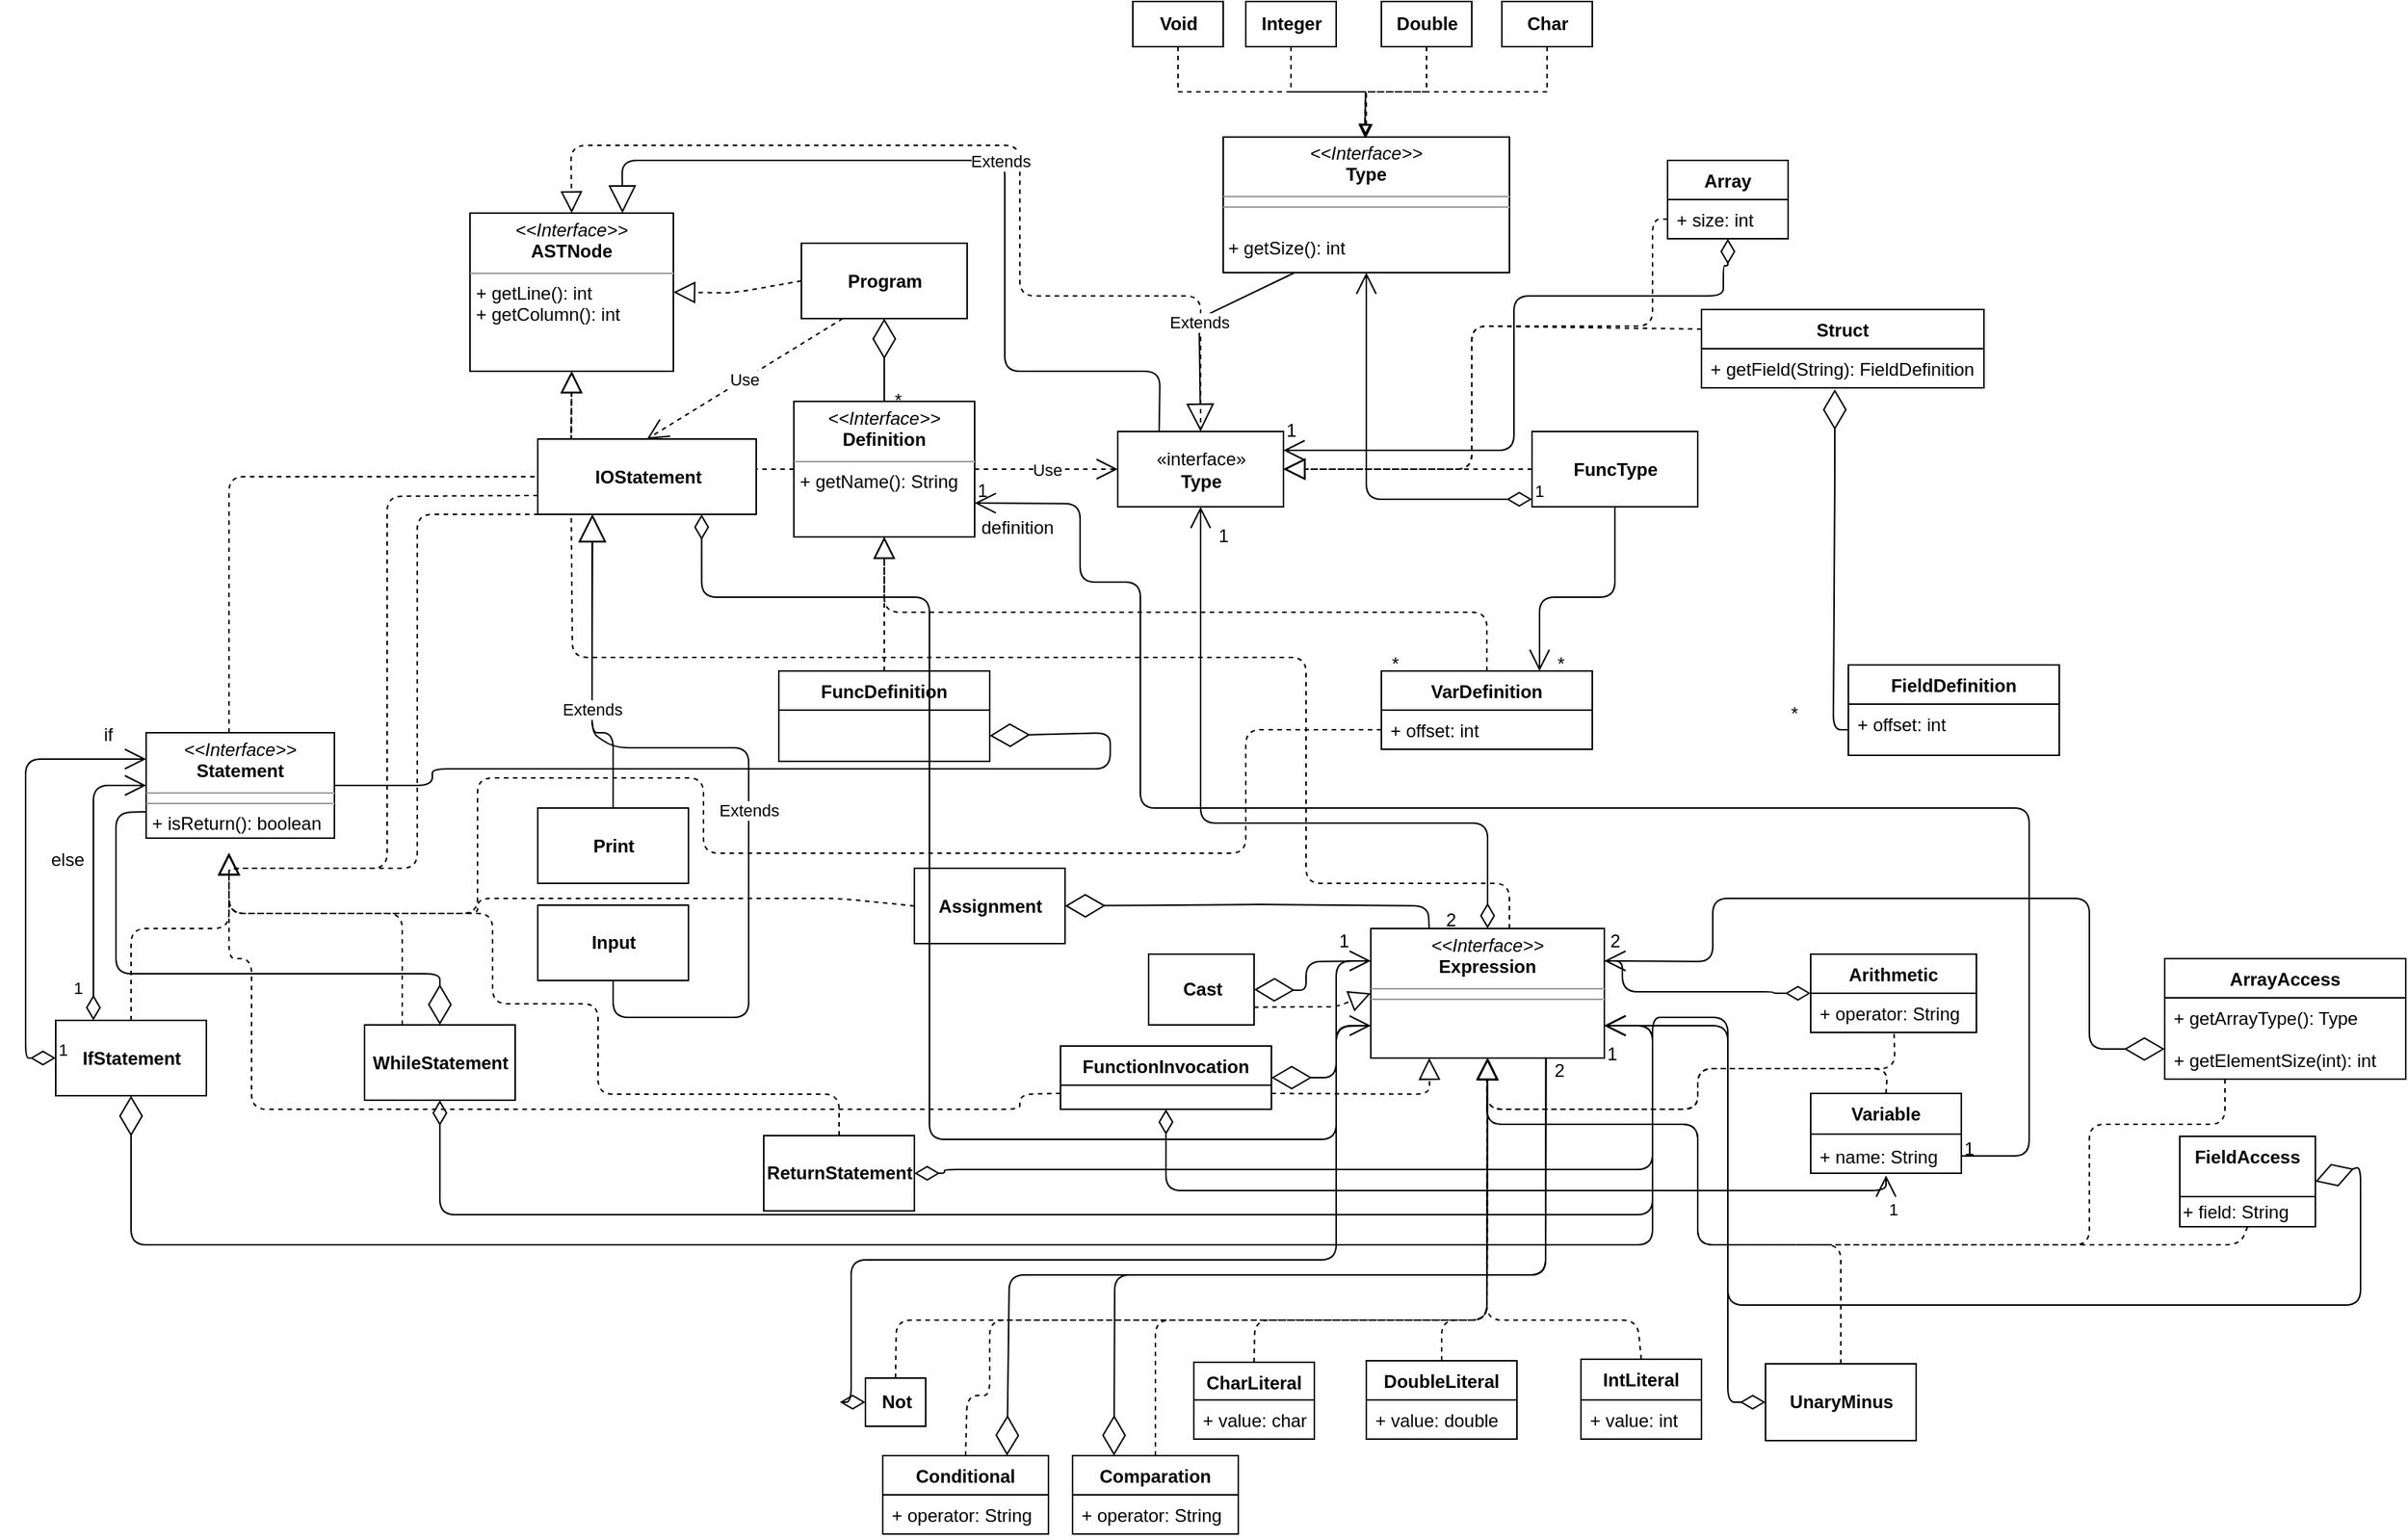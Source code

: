 <mxfile version="12.6.6"><diagram id="Mh1Ky1ZooZ2HCvxrqV67" name="Page-1"><mxGraphModel dx="1408" dy="731" grid="1" gridSize="10" guides="1" tooltips="1" connect="1" arrows="1" fold="1" page="1" pageScale="1" pageWidth="827" pageHeight="1169" math="0" shadow="0"><root><mxCell id="0"/><mxCell id="1" parent="0"/><mxCell id="AGBBlGZHGkGIEKwYeoeP-1" value="&lt;br&gt;&lt;div&gt;&lt;b&gt;Program&lt;/b&gt;&lt;/div&gt;&lt;div&gt;&lt;b&gt;&lt;br&gt;&lt;/b&gt;&lt;/div&gt;" style="html=1;" vertex="1" parent="1"><mxGeometry x="996" y="450.5" width="110" height="50" as="geometry"/></mxCell><mxCell id="AGBBlGZHGkGIEKwYeoeP-2" value="&lt;p style=&quot;margin: 0px ; margin-top: 4px ; text-align: center&quot;&gt;&lt;i&gt;&amp;lt;&amp;lt;Interface&amp;gt;&amp;gt;&lt;/i&gt;&lt;br&gt;&lt;b&gt;ASTNode&lt;/b&gt;&lt;/p&gt;&lt;hr size=&quot;1&quot;&gt;&lt;p style=&quot;margin: 0px ; margin-left: 4px&quot;&gt;+ getLine(): int&lt;br&gt;+ getColumn(): int&lt;/p&gt;&lt;p style=&quot;margin: 0px ; margin-left: 4px&quot;&gt;&lt;br&gt;&lt;/p&gt;" style="verticalAlign=top;align=left;overflow=fill;fontSize=12;fontFamily=Helvetica;html=1;" vertex="1" parent="1"><mxGeometry x="776" y="430.5" width="135" height="105" as="geometry"/></mxCell><mxCell id="AGBBlGZHGkGIEKwYeoeP-3" value="«interface»&lt;br&gt;&lt;b&gt;Type&lt;/b&gt;" style="html=1;" vertex="1" parent="1"><mxGeometry x="1206" y="575.5" width="110" height="50" as="geometry"/></mxCell><mxCell id="AGBBlGZHGkGIEKwYeoeP-4" value="&lt;br&gt;&lt;div&gt;&lt;b&gt;FuncType&lt;/b&gt;&lt;/div&gt;&lt;div&gt;&lt;b&gt;&lt;br&gt;&lt;/b&gt;&lt;/div&gt;" style="html=1;" vertex="1" parent="1"><mxGeometry x="1481" y="575.5" width="110" height="50" as="geometry"/></mxCell><mxCell id="AGBBlGZHGkGIEKwYeoeP-5" value="FuncDefinition" style="swimlane;fontStyle=1;childLayout=stackLayout;horizontal=1;startSize=26;fillColor=none;horizontalStack=0;resizeParent=1;resizeParentMax=0;resizeLast=0;collapsible=1;marginBottom=0;" vertex="1" parent="1"><mxGeometry x="981" y="734.5" width="140" height="60" as="geometry"/></mxCell><mxCell id="AGBBlGZHGkGIEKwYeoeP-7" value="&lt;p style=&quot;margin: 0px ; margin-top: 4px ; text-align: center&quot;&gt;&lt;i&gt;&amp;lt;&amp;lt;Interface&amp;gt;&amp;gt;&lt;/i&gt;&lt;br&gt;&lt;b&gt;Definition&lt;/b&gt;&lt;/p&gt;&lt;hr size=&quot;1&quot;&gt;&lt;p style=&quot;margin: 0px ; margin-left: 4px&quot;&gt;+ getName(): String&lt;br&gt;&lt;br&gt;&lt;/p&gt;" style="verticalAlign=top;align=left;overflow=fill;fontSize=12;fontFamily=Helvetica;html=1;" vertex="1" parent="1"><mxGeometry x="991" y="555.5" width="120" height="90" as="geometry"/></mxCell><mxCell id="AGBBlGZHGkGIEKwYeoeP-8" value="VarDefinition" style="swimlane;fontStyle=1;childLayout=stackLayout;horizontal=1;startSize=26;fillColor=none;horizontalStack=0;resizeParent=1;resizeParentMax=0;resizeLast=0;collapsible=1;marginBottom=0;" vertex="1" parent="1"><mxGeometry x="1381" y="734.5" width="140" height="52" as="geometry"/></mxCell><mxCell id="AGBBlGZHGkGIEKwYeoeP-9" value="+ offset: int" style="text;strokeColor=none;fillColor=none;align=left;verticalAlign=top;spacingLeft=4;spacingRight=4;overflow=hidden;rotatable=0;points=[[0,0.5],[1,0.5]];portConstraint=eastwest;" vertex="1" parent="AGBBlGZHGkGIEKwYeoeP-8"><mxGeometry y="26" width="140" height="26" as="geometry"/></mxCell><mxCell id="AGBBlGZHGkGIEKwYeoeP-10" value="" style="endArrow=block;dashed=1;endFill=0;endSize=12;html=1;entryX=1;entryY=0.5;entryDx=0;entryDy=0;exitX=0;exitY=0.5;exitDx=0;exitDy=0;" edge="1" parent="1" source="AGBBlGZHGkGIEKwYeoeP-1" target="AGBBlGZHGkGIEKwYeoeP-2"><mxGeometry width="160" relative="1" as="geometry"><mxPoint x="781" y="835.5" as="sourcePoint"/><mxPoint x="941" y="835.5" as="targetPoint"/><Array as="points"><mxPoint x="951" y="483.5"/></Array></mxGeometry></mxCell><mxCell id="AGBBlGZHGkGIEKwYeoeP-11" value="" style="endArrow=diamondThin;endFill=0;endSize=24;html=1;entryX=0.5;entryY=1;entryDx=0;entryDy=0;exitX=0.5;exitY=0;exitDx=0;exitDy=0;" edge="1" parent="1" source="AGBBlGZHGkGIEKwYeoeP-7" target="AGBBlGZHGkGIEKwYeoeP-1"><mxGeometry width="160" relative="1" as="geometry"><mxPoint x="781" y="835.5" as="sourcePoint"/><mxPoint x="941" y="835.5" as="targetPoint"/></mxGeometry></mxCell><mxCell id="AGBBlGZHGkGIEKwYeoeP-12" value="" style="endArrow=block;dashed=1;endFill=0;endSize=12;html=1;entryX=0.5;entryY=0;entryDx=0;entryDy=0;exitX=0.5;exitY=0;exitDx=0;exitDy=0;" edge="1" parent="1" source="AGBBlGZHGkGIEKwYeoeP-3" target="AGBBlGZHGkGIEKwYeoeP-2"><mxGeometry width="160" relative="1" as="geometry"><mxPoint x="1006.588" y="485.618" as="sourcePoint"/><mxPoint x="911.294" y="485.618" as="targetPoint"/><Array as="points"><mxPoint x="1261" y="485.5"/><mxPoint x="1141" y="485.5"/><mxPoint x="1141" y="385.5"/><mxPoint x="843" y="385.5"/></Array></mxGeometry></mxCell><mxCell id="AGBBlGZHGkGIEKwYeoeP-13" value="" style="endArrow=block;dashed=1;endFill=0;endSize=12;html=1;entryX=1;entryY=0.5;entryDx=0;entryDy=0;exitX=0;exitY=0.5;exitDx=0;exitDy=0;" edge="1" parent="1" source="AGBBlGZHGkGIEKwYeoeP-4" target="AGBBlGZHGkGIEKwYeoeP-3"><mxGeometry width="160" relative="1" as="geometry"><mxPoint x="1006.588" y="485.618" as="sourcePoint"/><mxPoint x="911.294" y="485.618" as="targetPoint"/></mxGeometry></mxCell><mxCell id="AGBBlGZHGkGIEKwYeoeP-14" value="" style="endArrow=block;dashed=1;endFill=0;endSize=12;html=1;entryX=0.5;entryY=1;entryDx=0;entryDy=0;" edge="1" parent="1" source="AGBBlGZHGkGIEKwYeoeP-5" target="AGBBlGZHGkGIEKwYeoeP-7"><mxGeometry width="160" relative="1" as="geometry"><mxPoint x="1006.588" y="485.618" as="sourcePoint"/><mxPoint x="911.294" y="485.618" as="targetPoint"/></mxGeometry></mxCell><mxCell id="AGBBlGZHGkGIEKwYeoeP-15" value="" style="endArrow=block;dashed=1;endFill=0;endSize=12;html=1;exitX=0.5;exitY=0;exitDx=0;exitDy=0;" edge="1" parent="1" source="AGBBlGZHGkGIEKwYeoeP-8"><mxGeometry width="160" relative="1" as="geometry"><mxPoint x="1451" y="695.5" as="sourcePoint"/><mxPoint x="1051" y="645.5" as="targetPoint"/><Array as="points"><mxPoint x="1451" y="695.5"/><mxPoint x="1051" y="695.5"/></Array></mxGeometry></mxCell><mxCell id="AGBBlGZHGkGIEKwYeoeP-16" value="" style="endArrow=block;dashed=1;endFill=0;endSize=12;html=1;entryX=0.5;entryY=1;entryDx=0;entryDy=0;exitX=0.5;exitY=0;exitDx=0;exitDy=0;" edge="1" parent="1" target="AGBBlGZHGkGIEKwYeoeP-2"><mxGeometry width="160" relative="1" as="geometry"><mxPoint x="616" y="775.5" as="sourcePoint"/><mxPoint x="911.294" y="485.618" as="targetPoint"/><Array as="points"><mxPoint x="616" y="605.5"/><mxPoint x="843" y="605.5"/></Array></mxGeometry></mxCell><mxCell id="AGBBlGZHGkGIEKwYeoeP-17" value="" style="resizable=0;html=1;align=left;verticalAlign=bottom;labelBackgroundColor=#ffffff;fontSize=12;" connectable="0" vertex="1" parent="1"><mxGeometry x="861.206" y="715.529" as="geometry"><mxPoint x="46.5" y="88.5" as="offset"/></mxGeometry></mxCell><mxCell id="AGBBlGZHGkGIEKwYeoeP-18" value="" style="endArrow=block;dashed=1;endFill=0;endSize=12;html=1;entryX=0.5;entryY=1;entryDx=0;entryDy=0;exitX=0;exitY=0.5;exitDx=0;exitDy=0;" edge="1" parent="1" source="AGBBlGZHGkGIEKwYeoeP-7" target="AGBBlGZHGkGIEKwYeoeP-2"><mxGeometry width="160" relative="1" as="geometry"><mxPoint x="846.588" y="783.265" as="sourcePoint"/><mxPoint x="846.588" y="530.324" as="targetPoint"/><Array as="points"><mxPoint x="843" y="600.5"/></Array></mxGeometry></mxCell><mxCell id="AGBBlGZHGkGIEKwYeoeP-19" value="" style="endArrow=block;dashed=1;endFill=0;endSize=12;html=1;exitX=0;exitY=0.5;exitDx=0;exitDy=0;" edge="1" parent="1" source="AGBBlGZHGkGIEKwYeoeP-9"><mxGeometry width="160" relative="1" as="geometry"><mxPoint x="1460.706" y="744.441" as="sourcePoint"/><mxPoint x="616" y="855.5" as="targetPoint"/><Array as="points"><mxPoint x="1291" y="773.5"/><mxPoint x="1291" y="855.5"/><mxPoint x="1151" y="855.5"/><mxPoint x="931" y="855.5"/><mxPoint x="931" y="805.5"/><mxPoint x="781" y="805.5"/><mxPoint x="781" y="895.5"/><mxPoint x="616" y="895.5"/></Array></mxGeometry></mxCell><mxCell id="AGBBlGZHGkGIEKwYeoeP-20" value="&lt;b&gt;Assignment&lt;/b&gt;" style="html=1;" vertex="1" parent="1"><mxGeometry x="1071" y="865.5" width="100" height="50" as="geometry"/></mxCell><mxCell id="AGBBlGZHGkGIEKwYeoeP-21" value="" style="endArrow=block;dashed=1;endFill=0;endSize=12;html=1;fontSize=12;entryX=0.5;entryY=1;entryDx=0;entryDy=0;exitX=0;exitY=0.5;exitDx=0;exitDy=0;" edge="1" parent="1" source="AGBBlGZHGkGIEKwYeoeP-20"><mxGeometry width="160" relative="1" as="geometry"><mxPoint x="581" y="915.5" as="sourcePoint"/><mxPoint x="616" y="855.5" as="targetPoint"/><Array as="points"><mxPoint x="1021" y="885.5"/><mxPoint x="781" y="885.5"/><mxPoint x="781" y="895.5"/><mxPoint x="616" y="895.5"/></Array></mxGeometry></mxCell><mxCell id="AGBBlGZHGkGIEKwYeoeP-22" value="" style="endArrow=diamondThin;endFill=0;endSize=24;html=1;fontSize=12;entryX=1;entryY=0.5;entryDx=0;entryDy=0;exitX=0.25;exitY=0;exitDx=0;exitDy=0;" edge="1" parent="1" source="AGBBlGZHGkGIEKwYeoeP-112" target="AGBBlGZHGkGIEKwYeoeP-20"><mxGeometry width="160" relative="1" as="geometry"><mxPoint x="1361" y="905.5" as="sourcePoint"/><mxPoint x="1161" y="905.5" as="targetPoint"/><Array as="points"><mxPoint x="1412" y="890.5"/><mxPoint x="1301" y="889.5"/></Array></mxGeometry></mxCell><mxCell id="AGBBlGZHGkGIEKwYeoeP-23" value="IntLiteral" style="swimlane;fontStyle=1;align=center;verticalAlign=top;childLayout=stackLayout;horizontal=1;startSize=27;horizontalStack=0;resizeParent=1;resizeParentMax=0;resizeLast=0;collapsible=1;marginBottom=0;fontSize=12;" vertex="1" parent="1"><mxGeometry x="1513.5" y="1191.5" width="80" height="53" as="geometry"/></mxCell><mxCell id="AGBBlGZHGkGIEKwYeoeP-24" value="+ value: int" style="text;strokeColor=none;fillColor=none;align=left;verticalAlign=top;spacingLeft=4;spacingRight=4;overflow=hidden;rotatable=0;points=[[0,0.5],[1,0.5]];portConstraint=eastwest;" vertex="1" parent="AGBBlGZHGkGIEKwYeoeP-23"><mxGeometry y="27" width="80" height="26" as="geometry"/></mxCell><mxCell id="AGBBlGZHGkGIEKwYeoeP-25" value="Arithmetic" style="swimlane;fontStyle=1;align=center;verticalAlign=top;childLayout=stackLayout;horizontal=1;startSize=26;horizontalStack=0;resizeParent=1;resizeParentMax=0;resizeLast=0;collapsible=1;marginBottom=0;fontSize=12;" vertex="1" parent="1"><mxGeometry x="1666" y="922.5" width="110" height="52" as="geometry"/></mxCell><mxCell id="AGBBlGZHGkGIEKwYeoeP-26" value="+ operator: String" style="text;strokeColor=none;fillColor=none;align=left;verticalAlign=top;spacingLeft=4;spacingRight=4;overflow=hidden;rotatable=0;points=[[0,0.5],[1,0.5]];portConstraint=eastwest;" vertex="1" parent="AGBBlGZHGkGIEKwYeoeP-25"><mxGeometry y="26" width="110" height="26" as="geometry"/></mxCell><mxCell id="AGBBlGZHGkGIEKwYeoeP-27" value="&lt;b&gt;UnaryMinus&lt;/b&gt;" style="html=1;" vertex="1" parent="1"><mxGeometry x="1636" y="1194.5" width="100" height="51" as="geometry"/></mxCell><mxCell id="AGBBlGZHGkGIEKwYeoeP-28" value="Variable" style="swimlane;fontStyle=1;align=center;verticalAlign=top;childLayout=stackLayout;horizontal=1;startSize=27;horizontalStack=0;resizeParent=1;resizeParentMax=0;resizeLast=0;collapsible=1;marginBottom=0;fontSize=12;" vertex="1" parent="1"><mxGeometry x="1666" y="1015" width="100" height="53" as="geometry"/></mxCell><mxCell id="AGBBlGZHGkGIEKwYeoeP-29" value="" style="endArrow=block;dashed=1;endFill=0;endSize=12;html=1;fontSize=12;entryX=0.5;entryY=1;entryDx=0;entryDy=0;exitX=0.5;exitY=0;exitDx=0;exitDy=0;" edge="1" parent="1" source="AGBBlGZHGkGIEKwYeoeP-23" target="AGBBlGZHGkGIEKwYeoeP-112"><mxGeometry width="160" relative="1" as="geometry"><mxPoint x="1446.5" y="1272.5" as="sourcePoint"/><mxPoint x="1466" y="998.5" as="targetPoint"/><Array as="points"><mxPoint x="1551" y="1165.5"/><mxPoint x="1451" y="1165.5"/></Array></mxGeometry></mxCell><mxCell id="AGBBlGZHGkGIEKwYeoeP-30" value="" style="endArrow=block;dashed=1;endFill=0;endSize=12;html=1;fontSize=12;exitX=0.5;exitY=0;exitDx=0;exitDy=0;entryX=0.5;entryY=1;entryDx=0;entryDy=0;" edge="1" parent="1" source="AGBBlGZHGkGIEKwYeoeP-28" target="AGBBlGZHGkGIEKwYeoeP-112"><mxGeometry width="160" relative="1" as="geometry"><mxPoint x="1626.5" y="1193.5" as="sourcePoint"/><mxPoint x="1466" y="998.5" as="targetPoint"/><Array as="points"><mxPoint x="1717" y="998.5"/><mxPoint x="1591" y="998.5"/><mxPoint x="1591" y="1025.5"/><mxPoint x="1451" y="1025.5"/></Array></mxGeometry></mxCell><mxCell id="AGBBlGZHGkGIEKwYeoeP-31" value="" style="resizable=0;html=1;align=left;verticalAlign=bottom;labelBackgroundColor=#ffffff;fontSize=12;" connectable="0" vertex="1" parent="1"><mxGeometry x="780.828" y="845.534" as="geometry"><mxPoint x="-480.5" y="-0.5" as="offset"/></mxGeometry></mxCell><mxCell id="AGBBlGZHGkGIEKwYeoeP-32" value="DoubleLiteral" style="swimlane;fontStyle=1;align=center;verticalAlign=top;childLayout=stackLayout;horizontal=1;startSize=26;horizontalStack=0;resizeParent=1;resizeParentMax=0;resizeLast=0;collapsible=1;marginBottom=0;fontSize=12;" vertex="1" parent="1"><mxGeometry x="1371" y="1192.5" width="100" height="52" as="geometry"/></mxCell><mxCell id="AGBBlGZHGkGIEKwYeoeP-33" value="+ value: double" style="text;strokeColor=none;fillColor=none;align=left;verticalAlign=top;spacingLeft=4;spacingRight=4;overflow=hidden;rotatable=0;points=[[0,0.5],[1,0.5]];portConstraint=eastwest;" vertex="1" parent="AGBBlGZHGkGIEKwYeoeP-32"><mxGeometry y="26" width="100" height="26" as="geometry"/></mxCell><mxCell id="AGBBlGZHGkGIEKwYeoeP-34" value="CharLiteral" style="swimlane;fontStyle=1;align=center;verticalAlign=top;childLayout=stackLayout;horizontal=1;startSize=25;horizontalStack=0;resizeParent=1;resizeParentMax=0;resizeLast=0;collapsible=1;marginBottom=0;fontSize=12;" vertex="1" parent="1"><mxGeometry x="1256.5" y="1193.5" width="80" height="51" as="geometry"/></mxCell><mxCell id="AGBBlGZHGkGIEKwYeoeP-35" value="+ value: char" style="text;strokeColor=none;fillColor=none;align=left;verticalAlign=top;spacingLeft=4;spacingRight=4;overflow=hidden;rotatable=0;points=[[0,0.5],[1,0.5]];portConstraint=eastwest;" vertex="1" parent="AGBBlGZHGkGIEKwYeoeP-34"><mxGeometry y="25" width="80" height="26" as="geometry"/></mxCell><mxCell id="AGBBlGZHGkGIEKwYeoeP-36" value="" style="endArrow=block;dashed=1;endFill=0;endSize=12;html=1;fontSize=12;exitX=0.5;exitY=0;exitDx=0;exitDy=0;entryX=0.5;entryY=1;entryDx=0;entryDy=0;" edge="1" parent="1" source="AGBBlGZHGkGIEKwYeoeP-32" target="AGBBlGZHGkGIEKwYeoeP-112"><mxGeometry width="160" relative="1" as="geometry"><mxPoint x="1496.672" y="1204.81" as="sourcePoint"/><mxPoint x="1466" y="998.5" as="targetPoint"/><Array as="points"><mxPoint x="1421" y="1165.5"/><mxPoint x="1451" y="1165.5"/></Array></mxGeometry></mxCell><mxCell id="AGBBlGZHGkGIEKwYeoeP-37" value="" style="endArrow=block;dashed=1;endFill=0;endSize=12;html=1;fontSize=12;entryX=0.5;entryY=1;entryDx=0;entryDy=0;" edge="1" parent="1" target="AGBBlGZHGkGIEKwYeoeP-112"><mxGeometry width="160" relative="1" as="geometry"><mxPoint x="1451" y="1025.5" as="sourcePoint"/><mxPoint x="1466" y="998.5" as="targetPoint"/><Array as="points"/></mxGeometry></mxCell><mxCell id="AGBBlGZHGkGIEKwYeoeP-38" value="" style="endArrow=block;dashed=1;endFill=0;endSize=12;html=1;fontSize=12;exitX=0.5;exitY=0;exitDx=0;exitDy=0;entryX=0.5;entryY=1;entryDx=0;entryDy=0;" edge="1" parent="1" source="AGBBlGZHGkGIEKwYeoeP-27" target="AGBBlGZHGkGIEKwYeoeP-112"><mxGeometry width="160" relative="1" as="geometry"><mxPoint x="1821.971" y="1192.029" as="sourcePoint"/><mxPoint x="1466" y="998.5" as="targetPoint"/><Array as="points"><mxPoint x="1686" y="1115.5"/><mxPoint x="1661" y="1115.5"/><mxPoint x="1591" y="1115.5"/><mxPoint x="1591" y="1035.5"/><mxPoint x="1451" y="1035.5"/></Array></mxGeometry></mxCell><mxCell id="AGBBlGZHGkGIEKwYeoeP-39" value="" style="endArrow=block;dashed=1;endFill=0;endSize=12;html=1;fontSize=12;exitX=0.5;exitY=1;exitDx=0;exitDy=0;entryX=0.5;entryY=1;entryDx=0;entryDy=0;" edge="1" parent="1" source="AGBBlGZHGkGIEKwYeoeP-92" target="AGBBlGZHGkGIEKwYeoeP-112"><mxGeometry width="160" relative="1" as="geometry"><mxPoint x="1266.912" y="1202.029" as="sourcePoint"/><mxPoint x="1466" y="998.5" as="targetPoint"/><Array as="points"><mxPoint x="1951" y="1115.5"/><mxPoint x="1591" y="1115.5"/><mxPoint x="1591" y="1035.5"/><mxPoint x="1451" y="1035.5"/></Array></mxGeometry></mxCell><mxCell id="AGBBlGZHGkGIEKwYeoeP-40" value="" style="endArrow=block;dashed=1;endFill=0;endSize=12;html=1;fontSize=12;exitX=0.5;exitY=0;exitDx=0;exitDy=0;entryX=0.5;entryY=1;entryDx=0;entryDy=0;" edge="1" parent="1" source="AGBBlGZHGkGIEKwYeoeP-34" target="AGBBlGZHGkGIEKwYeoeP-112"><mxGeometry width="160" relative="1" as="geometry"><mxPoint x="1189.412" y="1192.029" as="sourcePoint"/><mxPoint x="1466" y="998.5" as="targetPoint"/><Array as="points"><mxPoint x="1297" y="1165.5"/><mxPoint x="1451" y="1165.5"/></Array></mxGeometry></mxCell><mxCell id="AGBBlGZHGkGIEKwYeoeP-41" value="" style="endArrow=diamondThin;endFill=0;endSize=24;html=1;fontSize=12;entryX=1;entryY=0.5;entryDx=0;entryDy=0;exitX=0;exitY=0.25;exitDx=0;exitDy=0;" edge="1" parent="1" source="AGBBlGZHGkGIEKwYeoeP-112" target="AGBBlGZHGkGIEKwYeoeP-42"><mxGeometry width="160" relative="1" as="geometry"><mxPoint x="1361" y="981.5" as="sourcePoint"/><mxPoint x="1536.5" y="942.5" as="targetPoint"/><Array as="points"><mxPoint x="1331" y="927.5"/><mxPoint x="1331" y="946.5"/></Array></mxGeometry></mxCell><mxCell id="AGBBlGZHGkGIEKwYeoeP-42" value="&lt;b&gt;Cast&lt;/b&gt;" style="html=1;" vertex="1" parent="1"><mxGeometry x="1226.5" y="922.5" width="70" height="47" as="geometry"/></mxCell><mxCell id="AGBBlGZHGkGIEKwYeoeP-43" value="" style="endArrow=block;dashed=1;endFill=0;endSize=12;html=1;fontSize=12;exitX=1;exitY=0.75;exitDx=0;exitDy=0;entryX=0;entryY=0.5;entryDx=0;entryDy=0;" edge="1" parent="1" source="AGBBlGZHGkGIEKwYeoeP-42" target="AGBBlGZHGkGIEKwYeoeP-112"><mxGeometry width="160" relative="1" as="geometry"><mxPoint x="1416.324" y="1093.794" as="sourcePoint"/><mxPoint x="1361" y="964.5" as="targetPoint"/><Array as="points"><mxPoint x="1331" y="957.5"/><mxPoint x="1351" y="957.5"/></Array></mxGeometry></mxCell><mxCell id="AGBBlGZHGkGIEKwYeoeP-44" value="&lt;b&gt;Input&lt;/b&gt;" style="html=1;" vertex="1" parent="1"><mxGeometry x="821" y="890" width="100" height="50" as="geometry"/></mxCell><mxCell id="AGBBlGZHGkGIEKwYeoeP-45" value="" style="endArrow=block;dashed=1;endFill=0;endSize=12;html=1;fontSize=12;entryX=0.5;entryY=1;entryDx=0;entryDy=0;exitX=0;exitY=0.75;exitDx=0;exitDy=0;" edge="1" parent="1" source="AGBBlGZHGkGIEKwYeoeP-143"><mxGeometry width="160" relative="1" as="geometry"><mxPoint x="691" y="808.5" as="sourcePoint"/><mxPoint x="616" y="855.5" as="targetPoint"/><Array as="points"><mxPoint x="721" y="618.5"/><mxPoint x="721" y="865.5"/><mxPoint x="701" y="865.5"/><mxPoint x="616" y="865.5"/></Array></mxGeometry></mxCell><mxCell id="AGBBlGZHGkGIEKwYeoeP-46" value="Extends" style="endArrow=block;endSize=16;endFill=0;html=1;entryX=0.25;entryY=1;entryDx=0;entryDy=0;exitX=0.5;exitY=1;exitDx=0;exitDy=0;" edge="1" parent="1" source="AGBBlGZHGkGIEKwYeoeP-44" target="AGBBlGZHGkGIEKwYeoeP-143"><mxGeometry x="-0.071" width="160" relative="1" as="geometry"><mxPoint x="351" y="595.5" as="sourcePoint"/><mxPoint x="231" y="1075.5" as="targetPoint"/><Array as="points"><mxPoint x="871" y="964.5"/><mxPoint x="961" y="964.5"/><mxPoint x="961" y="785.5"/><mxPoint x="871" y="785.5"/><mxPoint x="857" y="775.5"/><mxPoint x="857" y="705.5"/></Array><mxPoint y="1" as="offset"/></mxGeometry></mxCell><mxCell id="AGBBlGZHGkGIEKwYeoeP-47" value="Extends" style="endArrow=block;endSize=16;endFill=0;html=1;entryX=0.25;entryY=1;entryDx=0;entryDy=0;exitX=0.5;exitY=1;exitDx=0;exitDy=0;" edge="1" parent="1" source="AGBBlGZHGkGIEKwYeoeP-83" target="AGBBlGZHGkGIEKwYeoeP-143"><mxGeometry width="160" relative="1" as="geometry"><mxPoint x="481" y="510.5" as="sourcePoint"/><mxPoint x="666" y="602.5" as="targetPoint"/><Array as="points"><mxPoint x="871" y="775.5"/><mxPoint x="857" y="775.5"/></Array></mxGeometry></mxCell><mxCell id="AGBBlGZHGkGIEKwYeoeP-48" value="&lt;b&gt;Not&lt;/b&gt;" style="html=1;" vertex="1" parent="1"><mxGeometry x="1038.5" y="1204" width="40" height="32" as="geometry"/></mxCell><mxCell id="AGBBlGZHGkGIEKwYeoeP-49" value="" style="endArrow=block;dashed=1;endFill=0;endSize=12;html=1;fontSize=12;exitX=0.5;exitY=0;exitDx=0;exitDy=0;entryX=0.5;entryY=1;entryDx=0;entryDy=0;" edge="1" parent="1" source="AGBBlGZHGkGIEKwYeoeP-48" target="AGBBlGZHGkGIEKwYeoeP-112"><mxGeometry width="160" relative="1" as="geometry"><mxPoint x="580.5" y="1159.5" as="sourcePoint"/><mxPoint x="1466" y="998.5" as="targetPoint"/><Array as="points"><mxPoint x="1059" y="1165.5"/><mxPoint x="1451" y="1165.5"/></Array></mxGeometry></mxCell><mxCell id="AGBBlGZHGkGIEKwYeoeP-50" value="" style="endArrow=open;html=1;endSize=12;startArrow=diamondThin;startSize=14;startFill=0;edgeStyle=orthogonalEdgeStyle;align=left;verticalAlign=bottom;exitX=0;exitY=0.5;exitDx=0;exitDy=0;entryX=1;entryY=0.75;entryDx=0;entryDy=0;" edge="1" parent="1" source="AGBBlGZHGkGIEKwYeoeP-27" target="AGBBlGZHGkGIEKwYeoeP-112"><mxGeometry x="-0.833" y="-10" relative="1" as="geometry"><mxPoint x="51" y="1125.5" as="sourcePoint"/><mxPoint x="1571" y="964.5" as="targetPoint"/><mxPoint as="offset"/><Array as="points"><mxPoint x="1611" y="1219.5"/><mxPoint x="1611" y="970.5"/></Array></mxGeometry></mxCell><mxCell id="AGBBlGZHGkGIEKwYeoeP-51" value="Conditional&#10;" style="swimlane;fontStyle=1;align=center;verticalAlign=top;childLayout=stackLayout;horizontal=1;startSize=26;horizontalStack=0;resizeParent=1;resizeParentMax=0;resizeLast=0;collapsible=1;marginBottom=0;fontSize=12;" vertex="1" parent="1"><mxGeometry x="1050" y="1255.5" width="110" height="52" as="geometry"/></mxCell><mxCell id="AGBBlGZHGkGIEKwYeoeP-52" value="+ operator: String" style="text;strokeColor=none;fillColor=none;align=left;verticalAlign=top;spacingLeft=4;spacingRight=4;overflow=hidden;rotatable=0;points=[[0,0.5],[1,0.5]];portConstraint=eastwest;" vertex="1" parent="AGBBlGZHGkGIEKwYeoeP-51"><mxGeometry y="26" width="110" height="26" as="geometry"/></mxCell><mxCell id="AGBBlGZHGkGIEKwYeoeP-53" value="" style="endArrow=diamondThin;endFill=0;endSize=24;html=1;fontSize=12;exitX=0.75;exitY=1;exitDx=0;exitDy=0;entryX=0.75;entryY=0;entryDx=0;entryDy=0;" edge="1" parent="1" source="AGBBlGZHGkGIEKwYeoeP-112" target="AGBBlGZHGkGIEKwYeoeP-51"><mxGeometry width="160" relative="1" as="geometry"><mxPoint x="1513" y="998.5" as="sourcePoint"/><mxPoint x="970.5" y="1121.5" as="targetPoint"/><Array as="points"><mxPoint x="1490" y="1135.5"/><mxPoint x="1134" y="1135.5"/></Array></mxGeometry></mxCell><mxCell id="AGBBlGZHGkGIEKwYeoeP-54" value="" style="resizable=0;html=1;align=left;verticalAlign=bottom;labelBackgroundColor=#ffffff;fontSize=12;" connectable="0" vertex="1" parent="1"><mxGeometry x="510.5" y="809" as="geometry"><mxPoint x="-480.5" y="-0.5" as="offset"/></mxGeometry></mxCell><mxCell id="AGBBlGZHGkGIEKwYeoeP-55" value="" style="resizable=0;html=1;align=left;verticalAlign=bottom;labelBackgroundColor=#ffffff;fontSize=12;" connectable="0" vertex="1" parent="1"><mxGeometry x="520.5" y="819" as="geometry"><mxPoint x="-480.5" y="-0.5" as="offset"/></mxGeometry></mxCell><mxCell id="AGBBlGZHGkGIEKwYeoeP-56" value="" style="resizable=0;html=1;align=left;verticalAlign=bottom;labelBackgroundColor=#ffffff;fontSize=12;rotation=0;" connectable="0" vertex="1" parent="1"><mxGeometry x="830.5" y="865.5" as="geometry"><mxPoint x="-50.5" y="205.5" as="offset"/></mxGeometry></mxCell><mxCell id="AGBBlGZHGkGIEKwYeoeP-57" value="&lt;b&gt;IfStatement&lt;/b&gt;" style="html=1;" vertex="1" parent="1"><mxGeometry x="501" y="966.5" width="100" height="50" as="geometry"/></mxCell><mxCell id="AGBBlGZHGkGIEKwYeoeP-58" value="" style="endArrow=diamondThin;endFill=0;endSize=24;html=1;fontSize=12;entryX=0.5;entryY=1;entryDx=0;entryDy=0;" edge="1" parent="1" target="AGBBlGZHGkGIEKwYeoeP-57"><mxGeometry width="160" relative="1" as="geometry"><mxPoint x="1571" y="964.5" as="sourcePoint"/><mxPoint x="551" y="1048" as="targetPoint"/><Array as="points"><mxPoint x="1561" y="964.5"/><mxPoint x="1561" y="1115.5"/><mxPoint x="551" y="1115.5"/></Array></mxGeometry></mxCell><mxCell id="AGBBlGZHGkGIEKwYeoeP-59" value="" style="resizable=0;html=1;align=left;verticalAlign=bottom;labelBackgroundColor=#ffffff;fontSize=12;rotation=0;" connectable="0" vertex="1" parent="1"><mxGeometry x="751" y="825.5" as="geometry"><mxPoint x="-72.5" y="208.5" as="offset"/></mxGeometry></mxCell><mxCell id="AGBBlGZHGkGIEKwYeoeP-60" value="" style="endArrow=block;dashed=1;endFill=0;endSize=12;html=1;fontSize=12;exitX=0.5;exitY=0;exitDx=0;exitDy=0;entryX=0.5;entryY=1;entryDx=0;entryDy=0;" edge="1" parent="1" source="AGBBlGZHGkGIEKwYeoeP-57"><mxGeometry width="160" relative="1" as="geometry"><mxPoint x="691" y="808.5" as="sourcePoint"/><mxPoint x="616" y="855.5" as="targetPoint"/><Array as="points"><mxPoint x="551" y="905.5"/><mxPoint x="616" y="905.5"/></Array></mxGeometry></mxCell><mxCell id="AGBBlGZHGkGIEKwYeoeP-61" value="&lt;b&gt;WhileStatement&lt;/b&gt;" style="html=1;" vertex="1" parent="1"><mxGeometry x="706" y="969.5" width="100" height="50" as="geometry"/></mxCell><mxCell id="AGBBlGZHGkGIEKwYeoeP-62" value="" style="endArrow=open;html=1;endSize=12;startArrow=diamondThin;startSize=14;startFill=0;edgeStyle=orthogonalEdgeStyle;align=left;verticalAlign=bottom;exitX=0.5;exitY=1;exitDx=0;exitDy=0;entryX=1;entryY=0.75;entryDx=0;entryDy=0;" edge="1" parent="1" source="AGBBlGZHGkGIEKwYeoeP-61" target="AGBBlGZHGkGIEKwYeoeP-112"><mxGeometry x="-1" y="3" relative="1" as="geometry"><mxPoint x="271" y="1225.5" as="sourcePoint"/><mxPoint x="1571" y="964.5" as="targetPoint"/><Array as="points"><mxPoint x="756" y="1095.5"/><mxPoint x="1561" y="1095.5"/><mxPoint x="1561" y="970.5"/></Array></mxGeometry></mxCell><mxCell id="AGBBlGZHGkGIEKwYeoeP-63" value="" style="endArrow=diamondThin;endFill=0;endSize=24;html=1;entryX=0.5;entryY=0;entryDx=0;entryDy=0;exitX=0;exitY=0.75;exitDx=0;exitDy=0;" edge="1" parent="1" source="AGBBlGZHGkGIEKwYeoeP-130" target="AGBBlGZHGkGIEKwYeoeP-61"><mxGeometry width="160" relative="1" as="geometry"><mxPoint x="561" y="815.5" as="sourcePoint"/><mxPoint x="721" y="900.5" as="targetPoint"/><Array as="points"><mxPoint x="541" y="828.5"/><mxPoint x="541" y="935.5"/><mxPoint x="756" y="935.5"/></Array></mxGeometry></mxCell><mxCell id="AGBBlGZHGkGIEKwYeoeP-64" value="" style="endArrow=block;dashed=1;endFill=0;endSize=12;html=1;fontSize=12;exitX=0.25;exitY=0;exitDx=0;exitDy=0;" edge="1" parent="1" source="AGBBlGZHGkGIEKwYeoeP-61"><mxGeometry width="160" relative="1" as="geometry"><mxPoint x="671" y="875.5" as="sourcePoint"/><mxPoint x="616" y="855.5" as="targetPoint"/><Array as="points"><mxPoint x="731" y="895.5"/><mxPoint x="616" y="895.5"/></Array></mxGeometry></mxCell><mxCell id="AGBBlGZHGkGIEKwYeoeP-65" value="&lt;b&gt;ReturnStatement&lt;/b&gt;" style="html=1;" vertex="1" parent="1"><mxGeometry x="971" y="1043" width="100" height="50" as="geometry"/></mxCell><mxCell id="AGBBlGZHGkGIEKwYeoeP-66" value="" style="endArrow=block;dashed=1;endFill=0;endSize=12;html=1;fontSize=12;exitX=0.5;exitY=0;exitDx=0;exitDy=0;entryX=0.5;entryY=1;entryDx=0;entryDy=0;" edge="1" parent="1" source="AGBBlGZHGkGIEKwYeoeP-65"><mxGeometry width="160" relative="1" as="geometry"><mxPoint x="691" y="808.5" as="sourcePoint"/><mxPoint x="616" y="855.5" as="targetPoint"/><Array as="points"><mxPoint x="1021" y="1015.5"/><mxPoint x="861" y="1015.5"/><mxPoint x="861" y="955.5"/><mxPoint x="791" y="955.5"/><mxPoint x="791" y="895.5"/><mxPoint x="701" y="895.5"/><mxPoint x="616" y="895.5"/></Array></mxGeometry></mxCell><mxCell id="AGBBlGZHGkGIEKwYeoeP-67" value="1" style="endArrow=open;html=1;endSize=12;startArrow=diamondThin;startSize=14;startFill=0;edgeStyle=orthogonalEdgeStyle;align=left;verticalAlign=bottom;exitX=0.75;exitY=1;exitDx=0;exitDy=0;entryX=0;entryY=0.75;entryDx=0;entryDy=0;" edge="1" parent="1" source="AGBBlGZHGkGIEKwYeoeP-143" target="AGBBlGZHGkGIEKwYeoeP-112"><mxGeometry x="-1" y="3" relative="1" as="geometry"><mxPoint x="191" y="1225.5" as="sourcePoint"/><mxPoint x="1371" y="947.5" as="targetPoint"/><Array as="points"><mxPoint x="930" y="685.5"/><mxPoint x="1081" y="685.5"/><mxPoint x="1081" y="1045.5"/><mxPoint x="1351" y="1045.5"/><mxPoint x="1351" y="970.5"/></Array></mxGeometry></mxCell><mxCell id="AGBBlGZHGkGIEKwYeoeP-68" value="" style="endArrow=block;dashed=1;endFill=0;endSize=12;html=1;entryX=0.5;entryY=1;entryDx=0;entryDy=0;" edge="1" parent="1" target="AGBBlGZHGkGIEKwYeoeP-2"><mxGeometry width="160" relative="1" as="geometry"><mxPoint x="1466" y="905.5" as="sourcePoint"/><mxPoint x="731" y="705.5" as="targetPoint"/><Array as="points"><mxPoint x="1466" y="875.5"/><mxPoint x="1331" y="875.5"/><mxPoint x="1331" y="725.5"/><mxPoint x="961" y="725.5"/><mxPoint x="844" y="725.5"/><mxPoint x="843" y="605.5"/></Array></mxGeometry></mxCell><mxCell id="AGBBlGZHGkGIEKwYeoeP-69" value="" style="endArrow=block;dashed=1;endFill=0;endSize=12;html=1;exitX=0.5;exitY=1;exitDx=0;exitDy=0;entryX=0.5;entryY=1;entryDx=0;entryDy=0;" edge="1" parent="1" source="AGBBlGZHGkGIEKwYeoeP-143"><mxGeometry width="160" relative="1" as="geometry"><mxPoint x="-209" y="1225.5" as="sourcePoint"/><mxPoint x="616" y="855.5" as="targetPoint"/><Array as="points"><mxPoint x="741" y="630.5"/><mxPoint x="741" y="765.5"/><mxPoint x="741" y="865.5"/><mxPoint x="616" y="865.5"/></Array></mxGeometry></mxCell><mxCell id="AGBBlGZHGkGIEKwYeoeP-70" value="" style="endArrow=diamondThin;endFill=0;endSize=24;html=1;entryX=1;entryY=0.5;entryDx=0;entryDy=0;exitX=0;exitY=0.75;exitDx=0;exitDy=0;" edge="1" parent="1" source="AGBBlGZHGkGIEKwYeoeP-112" target="AGBBlGZHGkGIEKwYeoeP-71"><mxGeometry width="160" relative="1" as="geometry"><mxPoint x="1351" y="947.5" as="sourcePoint"/><mxPoint x="1551.357" y="1412.929" as="targetPoint"/><Array as="points"><mxPoint x="1351" y="970.5"/><mxPoint x="1351" y="1004.5"/></Array></mxGeometry></mxCell><mxCell id="AGBBlGZHGkGIEKwYeoeP-71" value="FunctionInvocation" style="swimlane;fontStyle=1;childLayout=stackLayout;horizontal=1;startSize=26;fillColor=none;horizontalStack=0;resizeParent=1;resizeParentMax=0;resizeLast=0;collapsible=1;marginBottom=0;" vertex="1" parent="1"><mxGeometry x="1168" y="983.5" width="140" height="42" as="geometry"/></mxCell><mxCell id="AGBBlGZHGkGIEKwYeoeP-72" value="" style="endArrow=block;dashed=1;endFill=0;endSize=12;html=1;entryX=0.5;entryY=1;entryDx=0;entryDy=0;exitX=0;exitY=0.75;exitDx=0;exitDy=0;" edge="1" parent="1" source="AGBBlGZHGkGIEKwYeoeP-71"><mxGeometry width="160" relative="1" as="geometry"><mxPoint x="341" y="1225.5" as="sourcePoint"/><mxPoint x="616" y="855.5" as="targetPoint"/><Array as="points"><mxPoint x="1141" y="1015.5"/><mxPoint x="1141" y="1025.5"/><mxPoint x="861" y="1025.5"/><mxPoint x="631" y="1025.5"/><mxPoint x="631" y="955.5"/><mxPoint x="631" y="925.5"/><mxPoint x="616" y="925.5"/><mxPoint x="616" y="895.5"/></Array></mxGeometry></mxCell><mxCell id="AGBBlGZHGkGIEKwYeoeP-73" value="1" style="endArrow=open;html=1;endSize=12;startArrow=diamondThin;startSize=14;startFill=0;edgeStyle=orthogonalEdgeStyle;align=left;verticalAlign=bottom;exitX=0;exitY=0.9;exitDx=0;exitDy=0;entryX=0.5;entryY=1;entryDx=0;entryDy=0;exitPerimeter=0;" edge="1" parent="1" source="AGBBlGZHGkGIEKwYeoeP-4" target="AGBBlGZHGkGIEKwYeoeP-126"><mxGeometry x="-1" y="3" relative="1" as="geometry"><mxPoint x="731" y="1225.5" as="sourcePoint"/><mxPoint x="1366" y="525.5" as="targetPoint"/></mxGeometry></mxCell><mxCell id="AGBBlGZHGkGIEKwYeoeP-74" value="Extends" style="endArrow=block;endSize=16;endFill=0;html=1;entryX=0.5;entryY=0;entryDx=0;entryDy=0;exitX=0.25;exitY=1;exitDx=0;exitDy=0;" edge="1" parent="1" source="AGBBlGZHGkGIEKwYeoeP-126" target="AGBBlGZHGkGIEKwYeoeP-3"><mxGeometry width="160" relative="1" as="geometry"><mxPoint x="1311" y="500.5" as="sourcePoint"/><mxPoint x="1281" y="685.5" as="targetPoint"/><Array as="points"><mxPoint x="1260" y="500.5"/></Array></mxGeometry></mxCell><mxCell id="AGBBlGZHGkGIEKwYeoeP-75" value="Array" style="swimlane;fontStyle=1;childLayout=stackLayout;horizontal=1;startSize=26;fillColor=none;horizontalStack=0;resizeParent=1;resizeParentMax=0;resizeLast=0;collapsible=1;marginBottom=0;" vertex="1" parent="1"><mxGeometry x="1571" y="395.5" width="80" height="52" as="geometry"/></mxCell><mxCell id="AGBBlGZHGkGIEKwYeoeP-76" value="+ size: int" style="text;strokeColor=none;fillColor=none;align=left;verticalAlign=top;spacingLeft=4;spacingRight=4;overflow=hidden;rotatable=0;points=[[0,0.5],[1,0.5]];portConstraint=eastwest;" vertex="1" parent="AGBBlGZHGkGIEKwYeoeP-75"><mxGeometry y="26" width="80" height="26" as="geometry"/></mxCell><mxCell id="AGBBlGZHGkGIEKwYeoeP-77" value="" style="endArrow=open;html=1;endSize=12;startArrow=diamondThin;startSize=14;startFill=0;edgeStyle=orthogonalEdgeStyle;align=left;verticalAlign=bottom;entryX=1;entryY=0.25;entryDx=0;entryDy=0;exitX=0.5;exitY=1;exitDx=0;exitDy=0;" edge="1" parent="1" source="AGBBlGZHGkGIEKwYeoeP-75" target="AGBBlGZHGkGIEKwYeoeP-3"><mxGeometry x="-0.943" y="43" relative="1" as="geometry"><mxPoint x="1608" y="455.5" as="sourcePoint"/><mxPoint x="1741" y="505.5" as="targetPoint"/><Array as="points"><mxPoint x="1611" y="465.5"/><mxPoint x="1608" y="465.5"/><mxPoint x="1608" y="485.5"/><mxPoint x="1469" y="485.5"/><mxPoint x="1469" y="587.5"/></Array><mxPoint as="offset"/></mxGeometry></mxCell><mxCell id="AGBBlGZHGkGIEKwYeoeP-78" value="" style="endArrow=block;dashed=1;endFill=0;endSize=12;html=1;exitX=0;exitY=0.5;exitDx=0;exitDy=0;" edge="1" parent="1" source="AGBBlGZHGkGIEKwYeoeP-76" target="AGBBlGZHGkGIEKwYeoeP-3"><mxGeometry width="160" relative="1" as="geometry"><mxPoint x="1621" y="495.5" as="sourcePoint"/><mxPoint x="1321" y="600.5" as="targetPoint"/><Array as="points"><mxPoint x="1561" y="434.5"/><mxPoint x="1561" y="505.5"/><mxPoint x="1441" y="505.5"/><mxPoint x="1441" y="600.5"/></Array></mxGeometry></mxCell><mxCell id="AGBBlGZHGkGIEKwYeoeP-79" value="" style="endArrow=block;dashed=1;endFill=0;endSize=12;html=1;exitX=0;exitY=0.25;exitDx=0;exitDy=0;" edge="1" parent="1" source="AGBBlGZHGkGIEKwYeoeP-141"><mxGeometry width="160" relative="1" as="geometry"><mxPoint x="1626" y="505.5" as="sourcePoint"/><mxPoint x="1316" y="600.5" as="targetPoint"/><Array as="points"><mxPoint x="1441" y="505.5"/><mxPoint x="1441" y="600.5"/></Array></mxGeometry></mxCell><mxCell id="AGBBlGZHGkGIEKwYeoeP-80" value="" style="endArrow=diamondThin;endFill=0;endSize=24;html=1;exitX=0;exitY=0.5;exitDx=0;exitDy=0;entryX=0.472;entryY=1.038;entryDx=0;entryDy=0;entryPerimeter=0;" edge="1" parent="1" source="AGBBlGZHGkGIEKwYeoeP-125" target="AGBBlGZHGkGIEKwYeoeP-142"><mxGeometry width="160" relative="1" as="geometry"><mxPoint x="1521" y="773.5" as="sourcePoint"/><mxPoint x="1656" y="575.5" as="targetPoint"/><Array as="points"><mxPoint x="1681" y="773.5"/><mxPoint x="1682" y="605.5"/></Array></mxGeometry></mxCell><mxCell id="AGBBlGZHGkGIEKwYeoeP-81" value="2" style="resizable=0;html=1;align=left;verticalAlign=bottom;labelBackgroundColor=#ffffff;fontSize=12;rotation=0;direction=west;" connectable="0" vertex="1" parent="1"><mxGeometry x="1566.206" y="745.529" as="geometry"><mxPoint x="-144.5" y="162.5" as="offset"/></mxGeometry></mxCell><mxCell id="AGBBlGZHGkGIEKwYeoeP-82" value="" style="endArrow=open;html=1;endSize=12;startArrow=diamondThin;startSize=14;startFill=0;edgeStyle=orthogonalEdgeStyle;align=left;verticalAlign=bottom;exitX=1;exitY=0.5;exitDx=0;exitDy=0;entryX=1;entryY=0.75;entryDx=0;entryDy=0;" edge="1" parent="1" source="AGBBlGZHGkGIEKwYeoeP-65" target="AGBBlGZHGkGIEKwYeoeP-112"><mxGeometry x="-1" y="3" relative="1" as="geometry"><mxPoint x="1091" y="1065.5" as="sourcePoint"/><mxPoint x="1571" y="964.5" as="targetPoint"/><Array as="points"><mxPoint x="1091" y="1067.5"/><mxPoint x="1091" y="1065.5"/><mxPoint x="1561" y="1065.5"/><mxPoint x="1561" y="970.5"/></Array></mxGeometry></mxCell><mxCell id="AGBBlGZHGkGIEKwYeoeP-83" value="&lt;b&gt;Print&lt;/b&gt;" style="html=1;" vertex="1" parent="1"><mxGeometry x="821" y="825.5" width="100" height="50" as="geometry"/></mxCell><mxCell id="AGBBlGZHGkGIEKwYeoeP-84" value="" style="endArrow=block;dashed=1;endFill=0;endSize=12;html=1;entryX=0.5;entryY=1;entryDx=0;entryDy=0;exitX=0.5;exitY=0;exitDx=0;exitDy=0;" edge="1" parent="1" source="AGBBlGZHGkGIEKwYeoeP-51" target="AGBBlGZHGkGIEKwYeoeP-112"><mxGeometry width="160" relative="1" as="geometry"><mxPoint x="341" y="1275.5" as="sourcePoint"/><mxPoint x="1466" y="998.5" as="targetPoint"/><Array as="points"><mxPoint x="1106" y="1215.5"/><mxPoint x="1121" y="1215.5"/><mxPoint x="1121" y="1165.5"/><mxPoint x="1451" y="1165.5"/></Array></mxGeometry></mxCell><mxCell id="AGBBlGZHGkGIEKwYeoeP-85" value="2" style="text;html=1;" vertex="1" parent="1"><mxGeometry x="1531" y="900" width="30" height="30" as="geometry"/></mxCell><mxCell id="AGBBlGZHGkGIEKwYeoeP-86" value="" style="endArrow=open;html=1;endSize=12;startArrow=diamondThin;startSize=14;startFill=0;edgeStyle=orthogonalEdgeStyle;align=left;verticalAlign=bottom;entryX=0.5;entryY=1;entryDx=0;entryDy=0;exitX=0.5;exitY=0;exitDx=0;exitDy=0;" edge="1" parent="1" source="AGBBlGZHGkGIEKwYeoeP-112" target="AGBBlGZHGkGIEKwYeoeP-3"><mxGeometry x="-0.747" y="10" relative="1" as="geometry"><mxPoint x="1261" y="905.5" as="sourcePoint"/><mxPoint x="1262" y="785.5" as="targetPoint"/><Array as="points"><mxPoint x="1451" y="835.5"/><mxPoint x="1261" y="835.5"/></Array><mxPoint as="offset"/></mxGeometry></mxCell><mxCell id="AGBBlGZHGkGIEKwYeoeP-87" value="" style="endArrow=diamondThin;endFill=0;endSize=24;html=1;entryX=1;entryY=0.5;entryDx=0;entryDy=0;exitX=1;exitY=0.5;exitDx=0;exitDy=0;" edge="1" parent="1" source="AGBBlGZHGkGIEKwYeoeP-130"><mxGeometry width="160" relative="1" as="geometry"><mxPoint x="671" y="815.5" as="sourcePoint"/><mxPoint x="1121" y="777.5" as="targetPoint"/><Array as="points"><mxPoint x="751" y="810.5"/><mxPoint x="751" y="799.5"/><mxPoint x="1201" y="799.5"/><mxPoint x="1201" y="775.5"/></Array></mxGeometry></mxCell><mxCell id="AGBBlGZHGkGIEKwYeoeP-88" value="" style="endArrow=open;endFill=1;endSize=12;html=1;exitX=0.5;exitY=1;exitDx=0;exitDy=0;entryX=0.75;entryY=0;entryDx=0;entryDy=0;" edge="1" parent="1" source="AGBBlGZHGkGIEKwYeoeP-4" target="AGBBlGZHGkGIEKwYeoeP-8"><mxGeometry width="160" relative="1" as="geometry"><mxPoint x="521" y="1275.5" as="sourcePoint"/><mxPoint x="681" y="1275.5" as="targetPoint"/><Array as="points"><mxPoint x="1536" y="685.5"/><mxPoint x="1486" y="685.5"/></Array></mxGeometry></mxCell><mxCell id="AGBBlGZHGkGIEKwYeoeP-89" value="*" style="text;html=1;" vertex="1" parent="1"><mxGeometry x="1496" y="715.5" width="30" height="30" as="geometry"/></mxCell><mxCell id="AGBBlGZHGkGIEKwYeoeP-90" value="*" style="text;html=1;" vertex="1" parent="1"><mxGeometry x="1386" y="715.5" width="30" height="30" as="geometry"/></mxCell><mxCell id="AGBBlGZHGkGIEKwYeoeP-91" value="" style="endArrow=diamondThin;endFill=0;endSize=24;html=1;entryX=0;entryY=0.5;entryDx=0;entryDy=0;exitX=1;exitY=0.25;exitDx=0;exitDy=0;" edge="1" parent="1" source="AGBBlGZHGkGIEKwYeoeP-112"><mxGeometry width="160" relative="1" as="geometry"><mxPoint x="1541" y="947.5" as="sourcePoint"/><mxPoint x="1901" y="985.5" as="targetPoint"/><Array as="points"><mxPoint x="1601" y="927.5"/><mxPoint x="1601" y="885.5"/><mxPoint x="1851" y="885.5"/><mxPoint x="1851" y="985.5"/></Array></mxGeometry></mxCell><mxCell id="AGBBlGZHGkGIEKwYeoeP-92" value="FieldAccess" style="swimlane;fontStyle=1;align=center;verticalAlign=top;childLayout=stackLayout;horizontal=1;startSize=40;horizontalStack=0;resizeParent=1;resizeParentMax=0;resizeLast=0;collapsible=1;marginBottom=0;fontSize=12;" vertex="1" parent="1"><mxGeometry x="1911" y="1043.5" width="90" height="60" as="geometry"/></mxCell><mxCell id="AGBBlGZHGkGIEKwYeoeP-93" value="+ field: String" style="text;html=1;resizable=0;points=[];autosize=1;align=left;verticalAlign=top;spacingTop=-4;" vertex="1" parent="AGBBlGZHGkGIEKwYeoeP-92"><mxGeometry y="40" width="90" height="20" as="geometry"/></mxCell><mxCell id="AGBBlGZHGkGIEKwYeoeP-94" value="" style="endArrow=block;dashed=1;endFill=0;endSize=12;html=1;fontSize=12;exitX=0.5;exitY=1;exitDx=0;exitDy=0;entryX=0.5;entryY=1;entryDx=0;entryDy=0;" edge="1" parent="1" target="AGBBlGZHGkGIEKwYeoeP-112"><mxGeometry width="160" relative="1" as="geometry"><mxPoint x="1941" y="1005.5" as="sourcePoint"/><mxPoint x="1466" y="998.5" as="targetPoint"/><Array as="points"><mxPoint x="1941" y="1035.5"/><mxPoint x="1851" y="1035.5"/><mxPoint x="1851" y="1115.5"/><mxPoint x="1591" y="1115.5"/><mxPoint x="1591" y="1035.5"/><mxPoint x="1451" y="1035.5"/></Array></mxGeometry></mxCell><mxCell id="AGBBlGZHGkGIEKwYeoeP-95" value="" style="endArrow=diamondThin;endFill=0;endSize=24;html=1;entryX=1;entryY=0.5;entryDx=0;entryDy=0;" edge="1" parent="1" target="AGBBlGZHGkGIEKwYeoeP-92"><mxGeometry width="160" relative="1" as="geometry"><mxPoint x="1571" y="964.5" as="sourcePoint"/><mxPoint x="951" y="1275.5" as="targetPoint"/><Array as="points"><mxPoint x="1611" y="964.5"/><mxPoint x="1611" y="1155.5"/><mxPoint x="2031" y="1155.5"/><mxPoint x="2031" y="1063.5"/></Array></mxGeometry></mxCell><mxCell id="AGBBlGZHGkGIEKwYeoeP-96" value="Use" style="endArrow=open;endSize=12;dashed=1;html=1;exitX=1;exitY=0.5;exitDx=0;exitDy=0;entryX=0;entryY=0.5;entryDx=0;entryDy=0;" edge="1" parent="1" source="AGBBlGZHGkGIEKwYeoeP-7" target="AGBBlGZHGkGIEKwYeoeP-3"><mxGeometry width="160" relative="1" as="geometry"><mxPoint x="1096.5" y="665.5" as="sourcePoint"/><mxPoint x="1256.5" y="665.5" as="targetPoint"/></mxGeometry></mxCell><mxCell id="AGBBlGZHGkGIEKwYeoeP-97" value="+ name: String" style="text;strokeColor=none;fillColor=none;align=left;verticalAlign=top;spacingLeft=4;spacingRight=4;overflow=hidden;rotatable=0;points=[[0,0.5],[1,0.5]];portConstraint=eastwest;" vertex="1" parent="1"><mxGeometry x="1666" y="1043.5" width="100" height="26" as="geometry"/></mxCell><mxCell id="AGBBlGZHGkGIEKwYeoeP-98" value="1" style="endArrow=open;html=1;endSize=12;startArrow=diamondThin;startSize=14;startFill=0;edgeStyle=orthogonalEdgeStyle;align=left;verticalAlign=bottom;exitX=0.5;exitY=1;exitDx=0;exitDy=0;entryX=0.5;entryY=1;entryDx=0;entryDy=0;" edge="1" parent="1" source="AGBBlGZHGkGIEKwYeoeP-71" target="AGBBlGZHGkGIEKwYeoeP-97"><mxGeometry x="0.963" y="-20" relative="1" as="geometry"><mxPoint x="1238" y="1025.5" as="sourcePoint"/><mxPoint x="1717" y="1069.5" as="targetPoint"/><Array as="points"/><mxPoint x="-20" y="21" as="offset"/></mxGeometry></mxCell><mxCell id="AGBBlGZHGkGIEKwYeoeP-99" value="1" style="text;html=1;" vertex="1" parent="1"><mxGeometry x="1528.5" y="974.5" width="30" height="30" as="geometry"/></mxCell><mxCell id="AGBBlGZHGkGIEKwYeoeP-100" value="1" style="text;html=1;" vertex="1" parent="1"><mxGeometry x="1316" y="560.5" width="30" height="30" as="geometry"/></mxCell><mxCell id="AGBBlGZHGkGIEKwYeoeP-101" value="1" style="endArrow=open;html=1;endSize=12;startArrow=diamondThin;startSize=14;startFill=0;edgeStyle=orthogonalEdgeStyle;align=left;verticalAlign=bottom;exitX=0.25;exitY=0;exitDx=0;exitDy=0;entryX=0;entryY=0.5;entryDx=0;entryDy=0;" edge="1" parent="1" source="AGBBlGZHGkGIEKwYeoeP-57" target="AGBBlGZHGkGIEKwYeoeP-130"><mxGeometry x="-0.871" y="15" relative="1" as="geometry"><mxPoint x="501" y="1275.5" as="sourcePoint"/><mxPoint x="561" y="815.5" as="targetPoint"/><mxPoint as="offset"/><Array as="points"><mxPoint x="526" y="810.5"/></Array></mxGeometry></mxCell><mxCell id="AGBBlGZHGkGIEKwYeoeP-102" value="1" style="endArrow=open;html=1;endSize=12;startArrow=diamondThin;startSize=14;startFill=0;edgeStyle=orthogonalEdgeStyle;align=left;verticalAlign=bottom;exitX=0;exitY=0.5;exitDx=0;exitDy=0;entryX=0;entryY=0.25;entryDx=0;entryDy=0;" edge="1" parent="1" source="AGBBlGZHGkGIEKwYeoeP-57" target="AGBBlGZHGkGIEKwYeoeP-130"><mxGeometry x="-1" y="3" relative="1" as="geometry"><mxPoint x="501" y="1275.5" as="sourcePoint"/><mxPoint x="589" y="775.5" as="targetPoint"/><Array as="points"><mxPoint x="481" y="991.5"/><mxPoint x="481" y="793.5"/></Array></mxGeometry></mxCell><mxCell id="AGBBlGZHGkGIEKwYeoeP-103" value="if" style="text;html=1;" vertex="1" parent="1"><mxGeometry x="531" y="762.5" width="30" height="30" as="geometry"/></mxCell><mxCell id="AGBBlGZHGkGIEKwYeoeP-104" value="else" style="text;html=1;" vertex="1" parent="1"><mxGeometry x="495.5" y="845.5" width="30" height="30" as="geometry"/></mxCell><mxCell id="AGBBlGZHGkGIEKwYeoeP-105" value="1" style="text;html=1;" vertex="1" parent="1"><mxGeometry x="561" y="779" width="30" height="30" as="geometry"/></mxCell><mxCell id="AGBBlGZHGkGIEKwYeoeP-106" value="Comparation" style="swimlane;fontStyle=1;align=center;verticalAlign=top;childLayout=stackLayout;horizontal=1;startSize=26;horizontalStack=0;resizeParent=1;resizeParentMax=0;resizeLast=0;collapsible=1;marginBottom=0;fontSize=12;" vertex="1" parent="1"><mxGeometry x="1176" y="1255.5" width="110" height="52" as="geometry"/></mxCell><mxCell id="AGBBlGZHGkGIEKwYeoeP-107" value="+ operator: String" style="text;strokeColor=none;fillColor=none;align=left;verticalAlign=top;spacingLeft=4;spacingRight=4;overflow=hidden;rotatable=0;points=[[0,0.5],[1,0.5]];portConstraint=eastwest;" vertex="1" parent="AGBBlGZHGkGIEKwYeoeP-106"><mxGeometry y="26" width="110" height="26" as="geometry"/></mxCell><mxCell id="AGBBlGZHGkGIEKwYeoeP-108" value="" style="endArrow=diamondThin;endFill=0;endSize=24;html=1;fontSize=12;entryX=0.25;entryY=0;entryDx=0;entryDy=0;exitX=0.75;exitY=1;exitDx=0;exitDy=0;" edge="1" parent="1" source="AGBBlGZHGkGIEKwYeoeP-112" target="AGBBlGZHGkGIEKwYeoeP-106"><mxGeometry width="160" relative="1" as="geometry"><mxPoint x="1513" y="998.5" as="sourcePoint"/><mxPoint x="1144" y="1265.5" as="targetPoint"/><Array as="points"><mxPoint x="1490" y="1135.5"/><mxPoint x="1204" y="1135.5"/></Array></mxGeometry></mxCell><mxCell id="AGBBlGZHGkGIEKwYeoeP-109" value="" style="endArrow=block;dashed=1;endFill=0;endSize=12;html=1;exitX=0.5;exitY=0;exitDx=0;exitDy=0;entryX=0.5;entryY=1;entryDx=0;entryDy=0;" edge="1" parent="1" source="AGBBlGZHGkGIEKwYeoeP-106" target="AGBBlGZHGkGIEKwYeoeP-112"><mxGeometry width="160" relative="1" as="geometry"><mxPoint x="921" y="1335.5" as="sourcePoint"/><mxPoint x="1466" y="998.5" as="targetPoint"/><Array as="points"><mxPoint x="1231" y="1165.5"/><mxPoint x="1451" y="1165.5"/></Array></mxGeometry></mxCell><mxCell id="AGBBlGZHGkGIEKwYeoeP-110" value="1" style="text;html=1;" vertex="1" parent="1"><mxGeometry x="1351" y="900" width="30" height="30" as="geometry"/></mxCell><mxCell id="AGBBlGZHGkGIEKwYeoeP-111" value="Extends" style="endArrow=block;endSize=16;endFill=0;html=1;entryX=0.75;entryY=0;entryDx=0;entryDy=0;exitX=0.25;exitY=0;exitDx=0;exitDy=0;" edge="1" parent="1" source="AGBBlGZHGkGIEKwYeoeP-3" target="AGBBlGZHGkGIEKwYeoeP-2"><mxGeometry width="160" relative="1" as="geometry"><mxPoint x="646" y="655.5" as="sourcePoint"/><mxPoint x="806" y="655.5" as="targetPoint"/><Array as="points"><mxPoint x="1234" y="535.5"/><mxPoint x="1131" y="535.5"/><mxPoint x="1131" y="395.5"/><mxPoint x="877" y="395.5"/></Array></mxGeometry></mxCell><mxCell id="AGBBlGZHGkGIEKwYeoeP-112" value="&lt;p style=&quot;margin: 0px ; margin-top: 4px ; text-align: center&quot;&gt;&lt;i&gt;&amp;lt;&amp;lt;Interface&amp;gt;&amp;gt;&lt;/i&gt;&lt;br&gt;&lt;b&gt;Expression&lt;/b&gt;&lt;/p&gt;&lt;hr size=&quot;1&quot;&gt;&lt;hr size=&quot;1&quot;&gt;&lt;p style=&quot;margin: 0px ; margin-left: 4px&quot;&gt;&lt;br&gt;&lt;/p&gt;" style="verticalAlign=top;align=left;overflow=fill;fontSize=12;fontFamily=Helvetica;html=1;" vertex="1" parent="1"><mxGeometry x="1374" y="905.5" width="155" height="86" as="geometry"/></mxCell><mxCell id="AGBBlGZHGkGIEKwYeoeP-113" value="" style="endArrow=open;html=1;endSize=12;startArrow=diamondThin;startSize=14;startFill=0;edgeStyle=orthogonalEdgeStyle;align=left;verticalAlign=bottom;entryX=1;entryY=0.25;entryDx=0;entryDy=0;exitX=0;exitY=0.5;exitDx=0;exitDy=0;" edge="1" parent="1" source="AGBBlGZHGkGIEKwYeoeP-25" target="AGBBlGZHGkGIEKwYeoeP-112"><mxGeometry x="-0.746" y="-12" relative="1" as="geometry"><mxPoint x="1666" y="948.5" as="sourcePoint"/><mxPoint x="1541" y="947.5" as="targetPoint"/><Array as="points"><mxPoint x="1641" y="948.5"/><mxPoint x="1641" y="947.5"/><mxPoint x="1541" y="947.5"/><mxPoint x="1541" y="927.5"/></Array><mxPoint as="offset"/></mxGeometry></mxCell><mxCell id="AGBBlGZHGkGIEKwYeoeP-114" value="2" style="text;html=1;" vertex="1" parent="1"><mxGeometry x="1493.5" y="985.5" width="30" height="30" as="geometry"/></mxCell><mxCell id="AGBBlGZHGkGIEKwYeoeP-115" value="" style="endArrow=block;dashed=1;endFill=0;endSize=12;html=1;fontSize=12;exitX=0.503;exitY=1.032;exitDx=0;exitDy=0;exitPerimeter=0;entryX=0.5;entryY=1;entryDx=0;entryDy=0;" edge="1" parent="1" source="AGBBlGZHGkGIEKwYeoeP-26" target="AGBBlGZHGkGIEKwYeoeP-112"><mxGeometry width="160" relative="1" as="geometry"><mxPoint x="1721" y="975.5" as="sourcePoint"/><mxPoint x="1466" y="998.5" as="targetPoint"/><Array as="points"><mxPoint x="1722" y="998.5"/><mxPoint x="1591" y="998.5"/><mxPoint x="1591" y="1025.5"/><mxPoint x="1451" y="1025.5"/></Array></mxGeometry></mxCell><mxCell id="AGBBlGZHGkGIEKwYeoeP-116" value="1" style="text;html=1;" vertex="1" parent="1"><mxGeometry x="1271" y="630.5" width="30" height="30" as="geometry"/></mxCell><mxCell id="AGBBlGZHGkGIEKwYeoeP-117" value="*" style="text;html=1;" vertex="1" parent="1"><mxGeometry x="1651" y="749" width="30" height="30" as="geometry"/></mxCell><mxCell id="AGBBlGZHGkGIEKwYeoeP-118" value="*" style="text;html=1;" vertex="1" parent="1"><mxGeometry x="1056" y="540.5" width="30" height="30" as="geometry"/></mxCell><mxCell id="AGBBlGZHGkGIEKwYeoeP-119" value="" style="endArrow=open;endFill=1;endSize=12;html=1;exitX=1;exitY=0.5;exitDx=0;exitDy=0;entryX=1;entryY=0.75;entryDx=0;entryDy=0;" edge="1" parent="1" source="AGBBlGZHGkGIEKwYeoeP-97" target="AGBBlGZHGkGIEKwYeoeP-7"><mxGeometry width="160" relative="1" as="geometry"><mxPoint x="1486" y="1315.5" as="sourcePoint"/><mxPoint x="1646" y="1315.5" as="targetPoint"/><Array as="points"><mxPoint x="1811" y="1056.5"/><mxPoint x="1811" y="825.5"/><mxPoint x="1221" y="825.5"/><mxPoint x="1221" y="675.5"/><mxPoint x="1181" y="675.5"/><mxPoint x="1181" y="623.5"/></Array></mxGeometry></mxCell><mxCell id="AGBBlGZHGkGIEKwYeoeP-120" value="1" style="text;html=1;" vertex="1" parent="1"><mxGeometry x="1111" y="600.5" width="30" height="30" as="geometry"/></mxCell><mxCell id="AGBBlGZHGkGIEKwYeoeP-121" value="definition" style="text;strokeColor=none;fillColor=none;align=left;verticalAlign=top;spacingLeft=4;spacingRight=4;overflow=hidden;rotatable=0;points=[[0,0.5],[1,0.5]];portConstraint=eastwest;" vertex="1" parent="1"><mxGeometry x="1109.5" y="625.5" width="63" height="26" as="geometry"/></mxCell><mxCell id="AGBBlGZHGkGIEKwYeoeP-123" value="1" style="text;html=1;" vertex="1" parent="1"><mxGeometry x="1766" y="1038" width="30" height="30" as="geometry"/></mxCell><mxCell id="AGBBlGZHGkGIEKwYeoeP-124" value="FieldDefinition" style="swimlane;fontStyle=1;childLayout=stackLayout;horizontal=1;startSize=26;fillColor=none;horizontalStack=0;resizeParent=1;resizeParentMax=0;resizeLast=0;collapsible=1;marginBottom=0;" vertex="1" parent="1"><mxGeometry x="1691" y="730.5" width="140" height="60" as="geometry"/></mxCell><mxCell id="AGBBlGZHGkGIEKwYeoeP-125" value="+ offset: int&#10;" style="text;strokeColor=none;fillColor=none;align=left;verticalAlign=top;spacingLeft=4;spacingRight=4;overflow=hidden;rotatable=0;points=[[0,0.5],[1,0.5]];portConstraint=eastwest;" vertex="1" parent="AGBBlGZHGkGIEKwYeoeP-124"><mxGeometry y="26" width="140" height="34" as="geometry"/></mxCell><mxCell id="AGBBlGZHGkGIEKwYeoeP-126" value="&lt;p style=&quot;margin: 0px ; margin-top: 4px ; text-align: center&quot;&gt;&lt;i&gt;&amp;lt;&amp;lt;Interface&amp;gt;&amp;gt;&lt;/i&gt;&lt;br&gt;&lt;b&gt;Type&lt;/b&gt;&lt;/p&gt;&lt;hr size=&quot;1&quot;&gt;&lt;hr size=&quot;1&quot;&gt;&lt;p style=&quot;margin: 0px ; margin-left: 4px&quot;&gt;&lt;br&gt;&lt;/p&gt;&lt;div&gt;&amp;nbsp;+ getSize(): int&lt;/div&gt;&lt;div&gt;&amp;nbsp;&lt;/div&gt;" style="verticalAlign=top;align=left;overflow=fill;fontSize=12;fontFamily=Helvetica;html=1;" vertex="1" parent="1"><mxGeometry x="1276" y="380" width="190" height="90" as="geometry"/></mxCell><mxCell id="AGBBlGZHGkGIEKwYeoeP-128" value="" style="endArrow=block;dashed=1;endFill=0;endSize=12;html=1;exitX=1;exitY=0.75;exitDx=0;exitDy=0;entryX=0.25;entryY=1;entryDx=0;entryDy=0;" edge="1" parent="1" source="AGBBlGZHGkGIEKwYeoeP-71" target="AGBBlGZHGkGIEKwYeoeP-112"><mxGeometry width="160" relative="1" as="geometry"><mxPoint x="1256.5" y="1025.5" as="sourcePoint"/><mxPoint x="1416.5" y="1025.5" as="targetPoint"/><Array as="points"><mxPoint x="1413" y="1015.5"/></Array></mxGeometry></mxCell><mxCell id="AGBBlGZHGkGIEKwYeoeP-129" value="" style="endArrow=open;html=1;endSize=12;startArrow=diamondThin;startSize=14;startFill=0;edgeStyle=orthogonalEdgeStyle;align=left;verticalAlign=bottom;exitX=0;exitY=0.5;exitDx=0;exitDy=0;entryX=0;entryY=0.25;entryDx=0;entryDy=0;" edge="1" parent="1" source="AGBBlGZHGkGIEKwYeoeP-48" target="AGBBlGZHGkGIEKwYeoeP-112"><mxGeometry x="-0.969" y="58" relative="1" as="geometry"><mxPoint x="987" y="1344.5" as="sourcePoint"/><mxPoint x="1147" y="1344.5" as="targetPoint"/><Array as="points"><mxPoint x="1029" y="1220.5"/><mxPoint x="1029" y="1125.5"/><mxPoint x="1351" y="1125.5"/><mxPoint x="1351" y="927.5"/></Array><mxPoint x="40" y="55" as="offset"/></mxGeometry></mxCell><mxCell id="AGBBlGZHGkGIEKwYeoeP-130" value="&lt;p style=&quot;margin: 0px ; margin-top: 4px ; text-align: center&quot;&gt;&lt;i&gt;&amp;lt;&amp;lt;Interface&amp;gt;&amp;gt;&lt;/i&gt;&lt;br&gt;&lt;b&gt;Statement&lt;/b&gt;&lt;/p&gt;&lt;hr size=&quot;1&quot;&gt;&lt;hr size=&quot;1&quot;&gt;&lt;p style=&quot;margin: 0px ; margin-left: 4px&quot;&gt;+ isReturn(): boolean&lt;br&gt;&lt;/p&gt;" style="verticalAlign=top;align=left;overflow=fill;fontSize=12;fontFamily=Helvetica;html=1;" vertex="1" parent="1"><mxGeometry x="561" y="775.5" width="125" height="70" as="geometry"/></mxCell><mxCell id="AGBBlGZHGkGIEKwYeoeP-147" style="edgeStyle=orthogonalEdgeStyle;rounded=0;orthogonalLoop=1;jettySize=auto;html=1;exitX=0.5;exitY=1;exitDx=0;exitDy=0;dashed=1;endArrow=block;endFill=0;strokeWidth=1;" edge="1" parent="1" source="AGBBlGZHGkGIEKwYeoeP-132"><mxGeometry relative="1" as="geometry"><mxPoint x="1370" y="380" as="targetPoint"/></mxGeometry></mxCell><mxCell id="AGBBlGZHGkGIEKwYeoeP-132" value="&lt;b&gt;Integer&lt;/b&gt;" style="html=1;" vertex="1" parent="1"><mxGeometry x="1291" y="290" width="60" height="30" as="geometry"/></mxCell><mxCell id="AGBBlGZHGkGIEKwYeoeP-149" style="edgeStyle=orthogonalEdgeStyle;rounded=0;orthogonalLoop=1;jettySize=auto;html=1;exitX=0.5;exitY=1;exitDx=0;exitDy=0;dashed=1;endArrow=block;endFill=0;strokeWidth=1;" edge="1" parent="1" source="AGBBlGZHGkGIEKwYeoeP-133"><mxGeometry relative="1" as="geometry"><mxPoint x="1370" y="380" as="targetPoint"/></mxGeometry></mxCell><mxCell id="AGBBlGZHGkGIEKwYeoeP-133" value="&lt;b&gt;Char&lt;/b&gt;" style="html=1;" vertex="1" parent="1"><mxGeometry x="1461" y="290" width="60" height="30" as="geometry"/></mxCell><mxCell id="AGBBlGZHGkGIEKwYeoeP-148" style="edgeStyle=orthogonalEdgeStyle;rounded=0;orthogonalLoop=1;jettySize=auto;html=1;exitX=0.5;exitY=1;exitDx=0;exitDy=0;dashed=1;endArrow=block;endFill=0;strokeWidth=1;" edge="1" parent="1" source="AGBBlGZHGkGIEKwYeoeP-135"><mxGeometry relative="1" as="geometry"><mxPoint x="1370" y="380" as="targetPoint"/></mxGeometry></mxCell><mxCell id="AGBBlGZHGkGIEKwYeoeP-135" value="&lt;div&gt;&lt;b&gt;Double&lt;/b&gt;&lt;/div&gt;" style="html=1;" vertex="1" parent="1"><mxGeometry x="1381" y="290" width="60" height="30" as="geometry"/></mxCell><mxCell id="AGBBlGZHGkGIEKwYeoeP-146" style="edgeStyle=orthogonalEdgeStyle;rounded=0;orthogonalLoop=1;jettySize=auto;html=1;exitX=0.5;exitY=1;exitDx=0;exitDy=0;entryX=0.5;entryY=0;entryDx=0;entryDy=0;dashed=1;endArrow=block;endFill=0;strokeWidth=1;" edge="1" parent="1" source="AGBBlGZHGkGIEKwYeoeP-137" target="AGBBlGZHGkGIEKwYeoeP-126"><mxGeometry relative="1" as="geometry"/></mxCell><mxCell id="AGBBlGZHGkGIEKwYeoeP-137" value="&lt;b&gt;Void&lt;/b&gt;" style="html=1;" vertex="1" parent="1"><mxGeometry x="1216" y="290" width="60" height="30" as="geometry"/></mxCell><mxCell id="AGBBlGZHGkGIEKwYeoeP-139" value="ArrayAccess" style="swimlane;fontStyle=1;align=center;verticalAlign=top;childLayout=stackLayout;horizontal=1;startSize=26;horizontalStack=0;resizeParent=1;resizeParentMax=0;resizeLast=0;collapsible=1;marginBottom=0;fontSize=12;" vertex="1" parent="1"><mxGeometry x="1901" y="925.5" width="160" height="80" as="geometry"/></mxCell><mxCell id="AGBBlGZHGkGIEKwYeoeP-140" value="+ getArrayType(): Type&#10;&#10;+ getElementSize(int): int" style="text;strokeColor=none;fillColor=none;align=left;verticalAlign=top;spacingLeft=4;spacingRight=4;overflow=hidden;rotatable=0;points=[[0,0.5],[1,0.5]];portConstraint=eastwest;" vertex="1" parent="AGBBlGZHGkGIEKwYeoeP-139"><mxGeometry y="26" width="160" height="54" as="geometry"/></mxCell><mxCell id="AGBBlGZHGkGIEKwYeoeP-141" value="Struct" style="swimlane;fontStyle=1;childLayout=stackLayout;horizontal=1;startSize=26;fillColor=none;horizontalStack=0;resizeParent=1;resizeParentMax=0;resizeLast=0;collapsible=1;marginBottom=0;" vertex="1" parent="1"><mxGeometry x="1593.5" y="494.5" width="187.5" height="52" as="geometry"/></mxCell><mxCell id="AGBBlGZHGkGIEKwYeoeP-142" value="+ getField(String): FieldDefinition" style="text;strokeColor=none;fillColor=none;align=left;verticalAlign=top;spacingLeft=4;spacingRight=4;overflow=hidden;rotatable=0;points=[[0,0.5],[1,0.5]];portConstraint=eastwest;" vertex="1" parent="AGBBlGZHGkGIEKwYeoeP-141"><mxGeometry y="26" width="187.5" height="26" as="geometry"/></mxCell><mxCell id="AGBBlGZHGkGIEKwYeoeP-143" value="&lt;b&gt;IOStatement&lt;/b&gt;" style="html=1;" vertex="1" parent="1"><mxGeometry x="821" y="580.5" width="145" height="50" as="geometry"/></mxCell><mxCell id="AGBBlGZHGkGIEKwYeoeP-144" value="Use" style="endArrow=open;endSize=12;dashed=1;html=1;exitX=0.25;exitY=1;exitDx=0;exitDy=0;entryX=0.5;entryY=0;entryDx=0;entryDy=0;" edge="1" parent="1" source="AGBBlGZHGkGIEKwYeoeP-1" target="AGBBlGZHGkGIEKwYeoeP-143"><mxGeometry width="160" relative="1" as="geometry"><mxPoint x="1023.5" y="500.5" as="sourcePoint"/><mxPoint x="696" y="1220.5" as="targetPoint"/><Array as="points"/></mxGeometry></mxCell><mxCell id="AGBBlGZHGkGIEKwYeoeP-145" style="edgeStyle=orthogonalEdgeStyle;rounded=0;orthogonalLoop=1;jettySize=auto;html=1;exitX=0.5;exitY=1;exitDx=0;exitDy=0;" edge="1" parent="1" source="AGBBlGZHGkGIEKwYeoeP-126" target="AGBBlGZHGkGIEKwYeoeP-126"><mxGeometry relative="1" as="geometry"/></mxCell></root></mxGraphModel></diagram></mxfile>